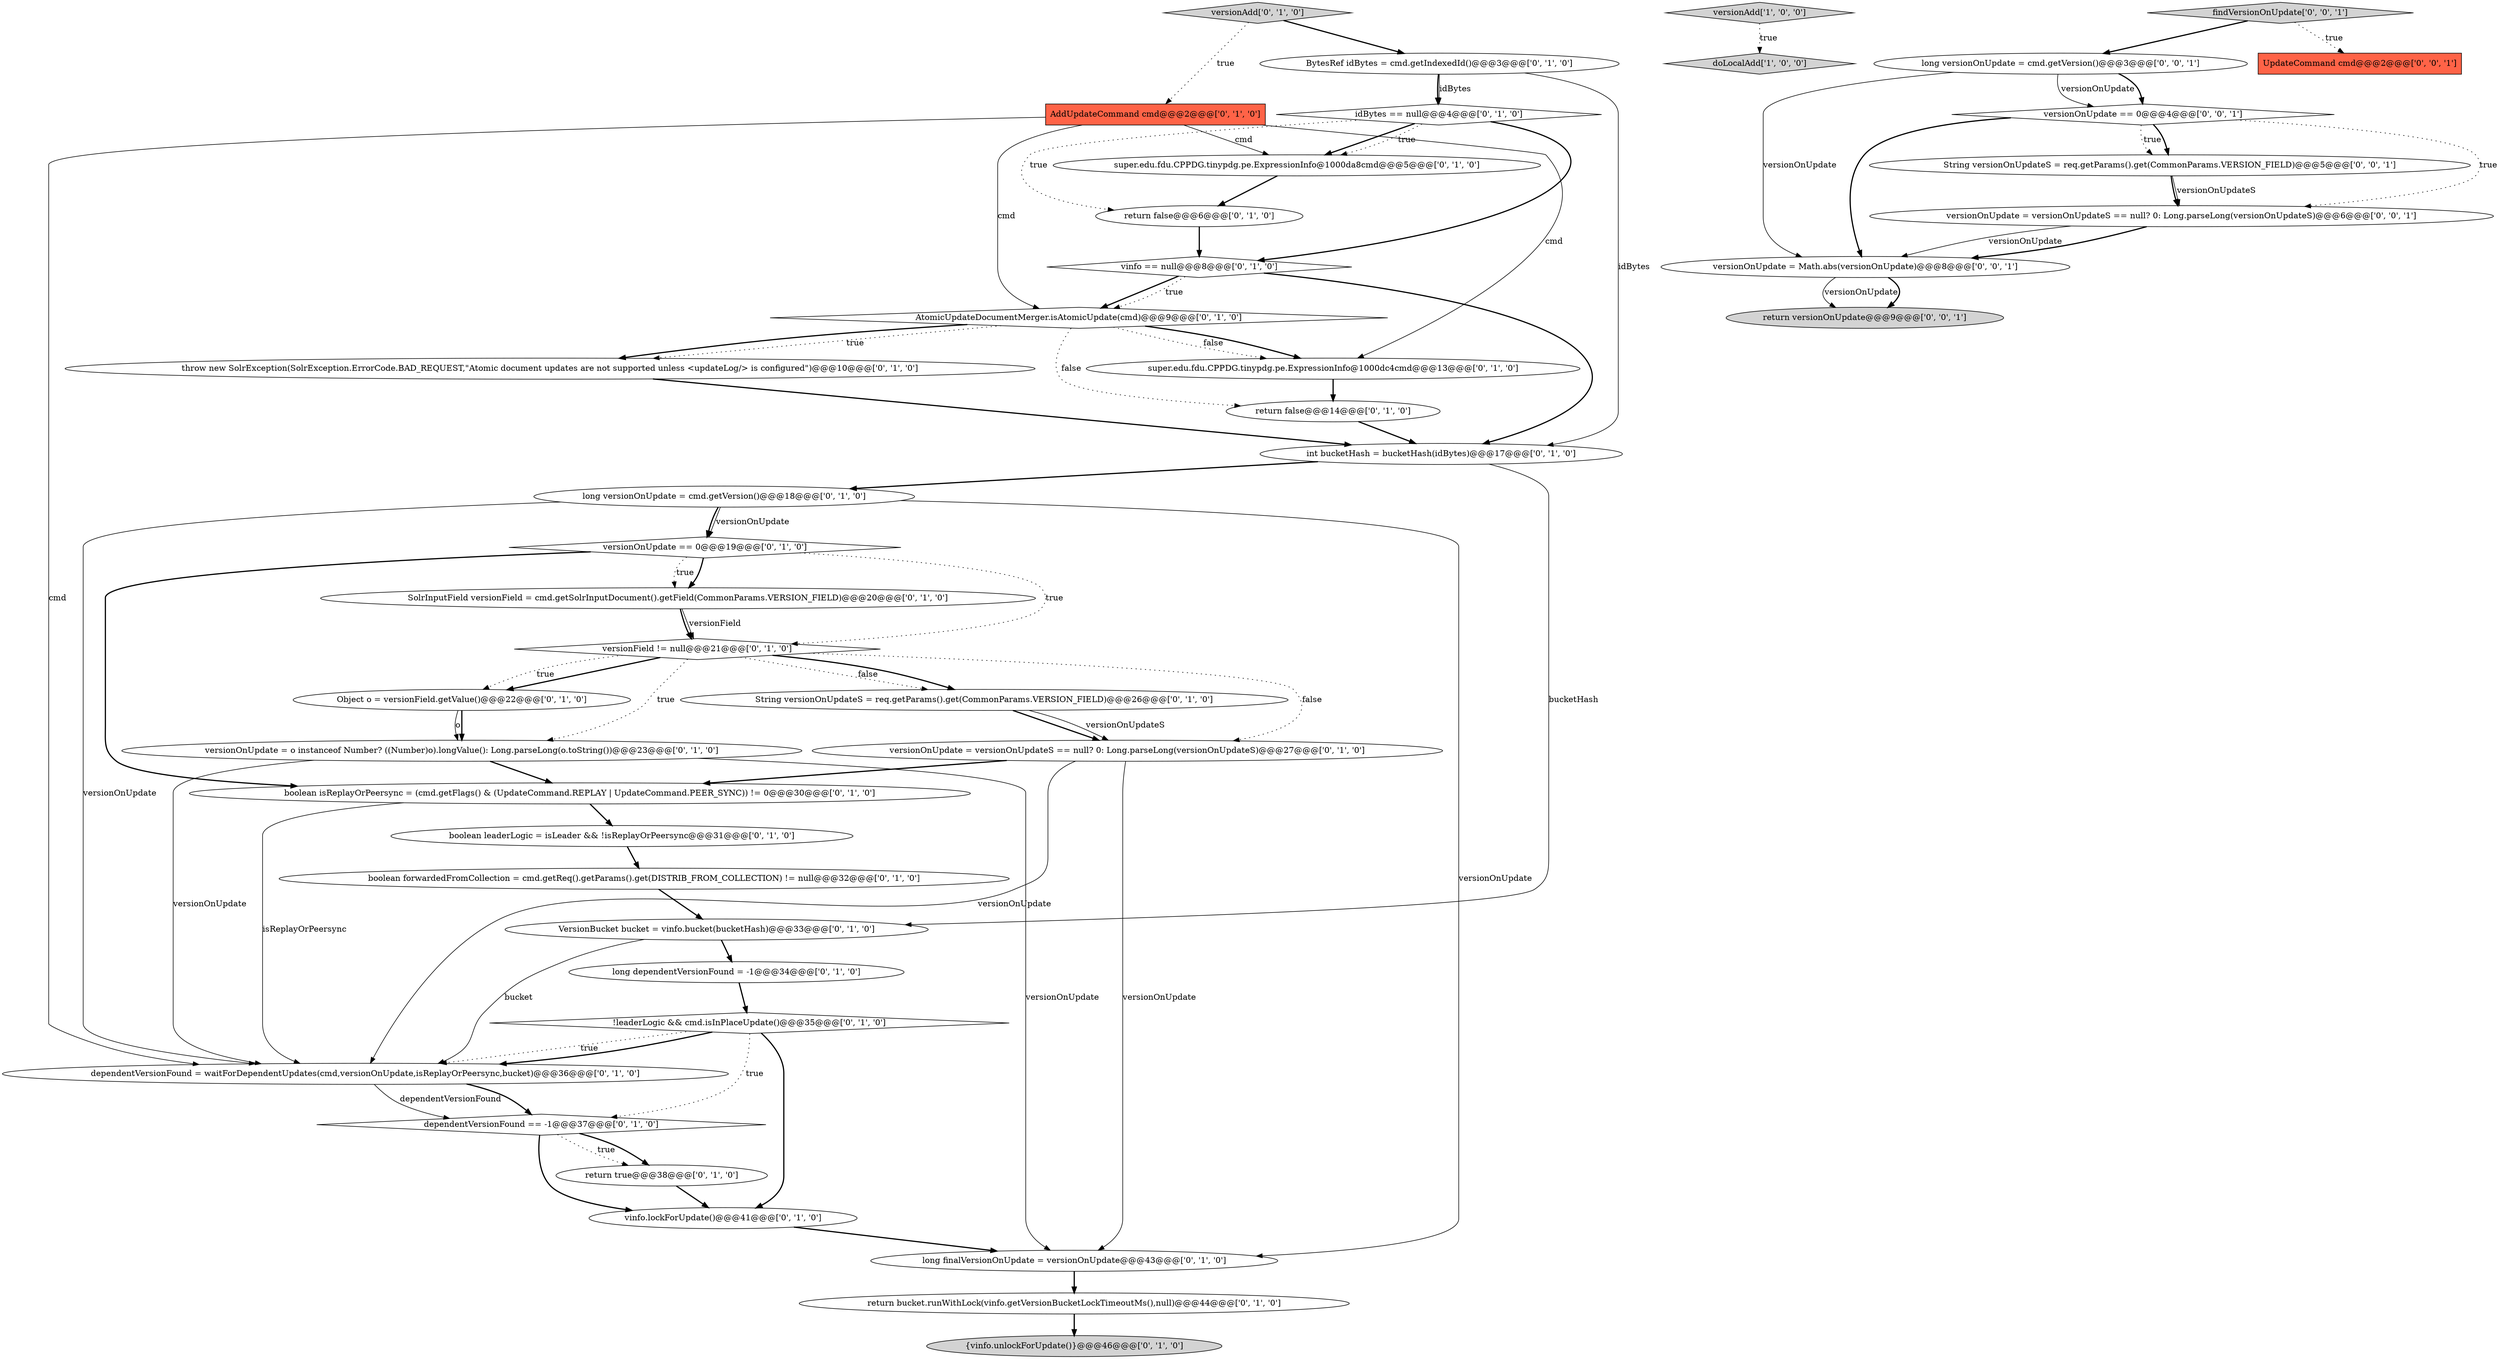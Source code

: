 digraph {
9 [style = filled, label = "long finalVersionOnUpdate = versionOnUpdate@@@43@@@['0', '1', '0']", fillcolor = white, shape = ellipse image = "AAA0AAABBB2BBB"];
10 [style = filled, label = "dependentVersionFound = waitForDependentUpdates(cmd,versionOnUpdate,isReplayOrPeersync,bucket)@@@36@@@['0', '1', '0']", fillcolor = white, shape = ellipse image = "AAA0AAABBB2BBB"];
1 [style = filled, label = "versionAdd['1', '0', '0']", fillcolor = lightgray, shape = diamond image = "AAA0AAABBB1BBB"];
16 [style = filled, label = "boolean leaderLogic = isLeader && !isReplayOrPeersync@@@31@@@['0', '1', '0']", fillcolor = white, shape = ellipse image = "AAA0AAABBB2BBB"];
30 [style = filled, label = "return false@@@14@@@['0', '1', '0']", fillcolor = white, shape = ellipse image = "AAA0AAABBB2BBB"];
35 [style = filled, label = "versionOnUpdate = Math.abs(versionOnUpdate)@@@8@@@['0', '0', '1']", fillcolor = white, shape = ellipse image = "AAA0AAABBB3BBB"];
28 [style = filled, label = "String versionOnUpdateS = req.getParams().get(CommonParams.VERSION_FIELD)@@@26@@@['0', '1', '0']", fillcolor = white, shape = ellipse image = "AAA0AAABBB2BBB"];
32 [style = filled, label = "versionAdd['0', '1', '0']", fillcolor = lightgray, shape = diamond image = "AAA0AAABBB2BBB"];
13 [style = filled, label = "AtomicUpdateDocumentMerger.isAtomicUpdate(cmd)@@@9@@@['0', '1', '0']", fillcolor = white, shape = diamond image = "AAA0AAABBB2BBB"];
8 [style = filled, label = "VersionBucket bucket = vinfo.bucket(bucketHash)@@@33@@@['0', '1', '0']", fillcolor = white, shape = ellipse image = "AAA0AAABBB2BBB"];
14 [style = filled, label = "boolean forwardedFromCollection = cmd.getReq().getParams().get(DISTRIB_FROM_COLLECTION) != null@@@32@@@['0', '1', '0']", fillcolor = white, shape = ellipse image = "AAA0AAABBB2BBB"];
25 [style = filled, label = "SolrInputField versionField = cmd.getSolrInputDocument().getField(CommonParams.VERSION_FIELD)@@@20@@@['0', '1', '0']", fillcolor = white, shape = ellipse image = "AAA0AAABBB2BBB"];
27 [style = filled, label = "versionOnUpdate = o instanceof Number? ((Number)o).longValue(): Long.parseLong(o.toString())@@@23@@@['0', '1', '0']", fillcolor = white, shape = ellipse image = "AAA0AAABBB2BBB"];
38 [style = filled, label = "findVersionOnUpdate['0', '0', '1']", fillcolor = lightgray, shape = diamond image = "AAA0AAABBB3BBB"];
22 [style = filled, label = "return true@@@38@@@['0', '1', '0']", fillcolor = white, shape = ellipse image = "AAA0AAABBB2BBB"];
41 [style = filled, label = "return versionOnUpdate@@@9@@@['0', '0', '1']", fillcolor = lightgray, shape = ellipse image = "AAA0AAABBB3BBB"];
39 [style = filled, label = "String versionOnUpdateS = req.getParams().get(CommonParams.VERSION_FIELD)@@@5@@@['0', '0', '1']", fillcolor = white, shape = ellipse image = "AAA0AAABBB3BBB"];
0 [style = filled, label = "doLocalAdd['1', '0', '0']", fillcolor = lightgray, shape = diamond image = "AAA0AAABBB1BBB"];
42 [style = filled, label = "long versionOnUpdate = cmd.getVersion()@@@3@@@['0', '0', '1']", fillcolor = white, shape = ellipse image = "AAA0AAABBB3BBB"];
2 [style = filled, label = "vinfo.lockForUpdate()@@@41@@@['0', '1', '0']", fillcolor = white, shape = ellipse image = "AAA0AAABBB2BBB"];
11 [style = filled, label = "versionOnUpdate == 0@@@19@@@['0', '1', '0']", fillcolor = white, shape = diamond image = "AAA0AAABBB2BBB"];
23 [style = filled, label = "super.edu.fdu.CPPDG.tinypdg.pe.ExpressionInfo@1000dc4cmd@@@13@@@['0', '1', '0']", fillcolor = white, shape = ellipse image = "AAA0AAABBB2BBB"];
20 [style = filled, label = "super.edu.fdu.CPPDG.tinypdg.pe.ExpressionInfo@1000da8cmd@@@5@@@['0', '1', '0']", fillcolor = white, shape = ellipse image = "AAA0AAABBB2BBB"];
34 [style = filled, label = "BytesRef idBytes = cmd.getIndexedId()@@@3@@@['0', '1', '0']", fillcolor = white, shape = ellipse image = "AAA0AAABBB2BBB"];
15 [style = filled, label = "AddUpdateCommand cmd@@@2@@@['0', '1', '0']", fillcolor = tomato, shape = box image = "AAA0AAABBB2BBB"];
26 [style = filled, label = "return bucket.runWithLock(vinfo.getVersionBucketLockTimeoutMs(),null)@@@44@@@['0', '1', '0']", fillcolor = white, shape = ellipse image = "AAA1AAABBB2BBB"];
37 [style = filled, label = "versionOnUpdate = versionOnUpdateS == null? 0: Long.parseLong(versionOnUpdateS)@@@6@@@['0', '0', '1']", fillcolor = white, shape = ellipse image = "AAA0AAABBB3BBB"];
33 [style = filled, label = "!leaderLogic && cmd.isInPlaceUpdate()@@@35@@@['0', '1', '0']", fillcolor = white, shape = diamond image = "AAA0AAABBB2BBB"];
4 [style = filled, label = "versionField != null@@@21@@@['0', '1', '0']", fillcolor = white, shape = diamond image = "AAA0AAABBB2BBB"];
18 [style = filled, label = "Object o = versionField.getValue()@@@22@@@['0', '1', '0']", fillcolor = white, shape = ellipse image = "AAA0AAABBB2BBB"];
7 [style = filled, label = "idBytes == null@@@4@@@['0', '1', '0']", fillcolor = white, shape = diamond image = "AAA0AAABBB2BBB"];
17 [style = filled, label = "return false@@@6@@@['0', '1', '0']", fillcolor = white, shape = ellipse image = "AAA0AAABBB2BBB"];
24 [style = filled, label = "long dependentVersionFound = -1@@@34@@@['0', '1', '0']", fillcolor = white, shape = ellipse image = "AAA0AAABBB2BBB"];
36 [style = filled, label = "versionOnUpdate == 0@@@4@@@['0', '0', '1']", fillcolor = white, shape = diamond image = "AAA0AAABBB3BBB"];
6 [style = filled, label = "boolean isReplayOrPeersync = (cmd.getFlags() & (UpdateCommand.REPLAY | UpdateCommand.PEER_SYNC)) != 0@@@30@@@['0', '1', '0']", fillcolor = white, shape = ellipse image = "AAA0AAABBB2BBB"];
21 [style = filled, label = "int bucketHash = bucketHash(idBytes)@@@17@@@['0', '1', '0']", fillcolor = white, shape = ellipse image = "AAA0AAABBB2BBB"];
5 [style = filled, label = "dependentVersionFound == -1@@@37@@@['0', '1', '0']", fillcolor = white, shape = diamond image = "AAA0AAABBB2BBB"];
31 [style = filled, label = "long versionOnUpdate = cmd.getVersion()@@@18@@@['0', '1', '0']", fillcolor = white, shape = ellipse image = "AAA0AAABBB2BBB"];
40 [style = filled, label = "UpdateCommand cmd@@@2@@@['0', '0', '1']", fillcolor = tomato, shape = box image = "AAA0AAABBB3BBB"];
3 [style = filled, label = "versionOnUpdate = versionOnUpdateS == null? 0: Long.parseLong(versionOnUpdateS)@@@27@@@['0', '1', '0']", fillcolor = white, shape = ellipse image = "AAA0AAABBB2BBB"];
19 [style = filled, label = "{vinfo.unlockForUpdate()}@@@46@@@['0', '1', '0']", fillcolor = lightgray, shape = ellipse image = "AAA0AAABBB2BBB"];
29 [style = filled, label = "throw new SolrException(SolrException.ErrorCode.BAD_REQUEST,\"Atomic document updates are not supported unless <updateLog/> is configured\")@@@10@@@['0', '1', '0']", fillcolor = white, shape = ellipse image = "AAA0AAABBB2BBB"];
12 [style = filled, label = "vinfo == null@@@8@@@['0', '1', '0']", fillcolor = white, shape = diamond image = "AAA0AAABBB2BBB"];
23->30 [style = bold, label=""];
28->3 [style = bold, label=""];
13->29 [style = dotted, label="true"];
5->22 [style = dotted, label="true"];
31->10 [style = solid, label="versionOnUpdate"];
30->21 [style = bold, label=""];
24->33 [style = bold, label=""];
1->0 [style = dotted, label="true"];
37->35 [style = solid, label="versionOnUpdate"];
15->23 [style = solid, label="cmd"];
27->10 [style = solid, label="versionOnUpdate"];
37->35 [style = bold, label=""];
4->28 [style = dotted, label="false"];
33->5 [style = dotted, label="true"];
42->35 [style = solid, label="versionOnUpdate"];
3->6 [style = bold, label=""];
13->23 [style = dotted, label="false"];
34->21 [style = solid, label="idBytes"];
10->5 [style = solid, label="dependentVersionFound"];
4->27 [style = dotted, label="true"];
13->29 [style = bold, label=""];
14->8 [style = bold, label=""];
38->42 [style = bold, label=""];
3->9 [style = solid, label="versionOnUpdate"];
11->4 [style = dotted, label="true"];
20->17 [style = bold, label=""];
9->26 [style = bold, label=""];
34->7 [style = solid, label="idBytes"];
39->37 [style = bold, label=""];
36->35 [style = bold, label=""];
10->5 [style = bold, label=""];
15->20 [style = solid, label="cmd"];
29->21 [style = bold, label=""];
38->40 [style = dotted, label="true"];
33->10 [style = dotted, label="true"];
35->41 [style = solid, label="versionOnUpdate"];
11->6 [style = bold, label=""];
31->9 [style = solid, label="versionOnUpdate"];
7->20 [style = bold, label=""];
12->13 [style = bold, label=""];
26->19 [style = bold, label=""];
39->37 [style = solid, label="versionOnUpdateS"];
33->2 [style = bold, label=""];
42->36 [style = solid, label="versionOnUpdate"];
7->12 [style = bold, label=""];
5->22 [style = bold, label=""];
32->34 [style = bold, label=""];
18->27 [style = solid, label="o"];
18->27 [style = bold, label=""];
8->10 [style = solid, label="bucket"];
22->2 [style = bold, label=""];
11->25 [style = bold, label=""];
31->11 [style = bold, label=""];
35->41 [style = bold, label=""];
33->10 [style = bold, label=""];
34->7 [style = bold, label=""];
13->23 [style = bold, label=""];
13->30 [style = dotted, label="false"];
4->18 [style = dotted, label="true"];
25->4 [style = solid, label="versionField"];
32->15 [style = dotted, label="true"];
6->16 [style = bold, label=""];
2->9 [style = bold, label=""];
6->10 [style = solid, label="isReplayOrPeersync"];
36->39 [style = dotted, label="true"];
21->8 [style = solid, label="bucketHash"];
27->9 [style = solid, label="versionOnUpdate"];
42->36 [style = bold, label=""];
27->6 [style = bold, label=""];
8->24 [style = bold, label=""];
4->18 [style = bold, label=""];
5->2 [style = bold, label=""];
15->10 [style = solid, label="cmd"];
7->17 [style = dotted, label="true"];
4->3 [style = dotted, label="false"];
31->11 [style = solid, label="versionOnUpdate"];
12->13 [style = dotted, label="true"];
12->21 [style = bold, label=""];
28->3 [style = solid, label="versionOnUpdateS"];
17->12 [style = bold, label=""];
36->37 [style = dotted, label="true"];
3->10 [style = solid, label="versionOnUpdate"];
25->4 [style = bold, label=""];
4->28 [style = bold, label=""];
16->14 [style = bold, label=""];
11->25 [style = dotted, label="true"];
15->13 [style = solid, label="cmd"];
7->20 [style = dotted, label="true"];
21->31 [style = bold, label=""];
36->39 [style = bold, label=""];
}
